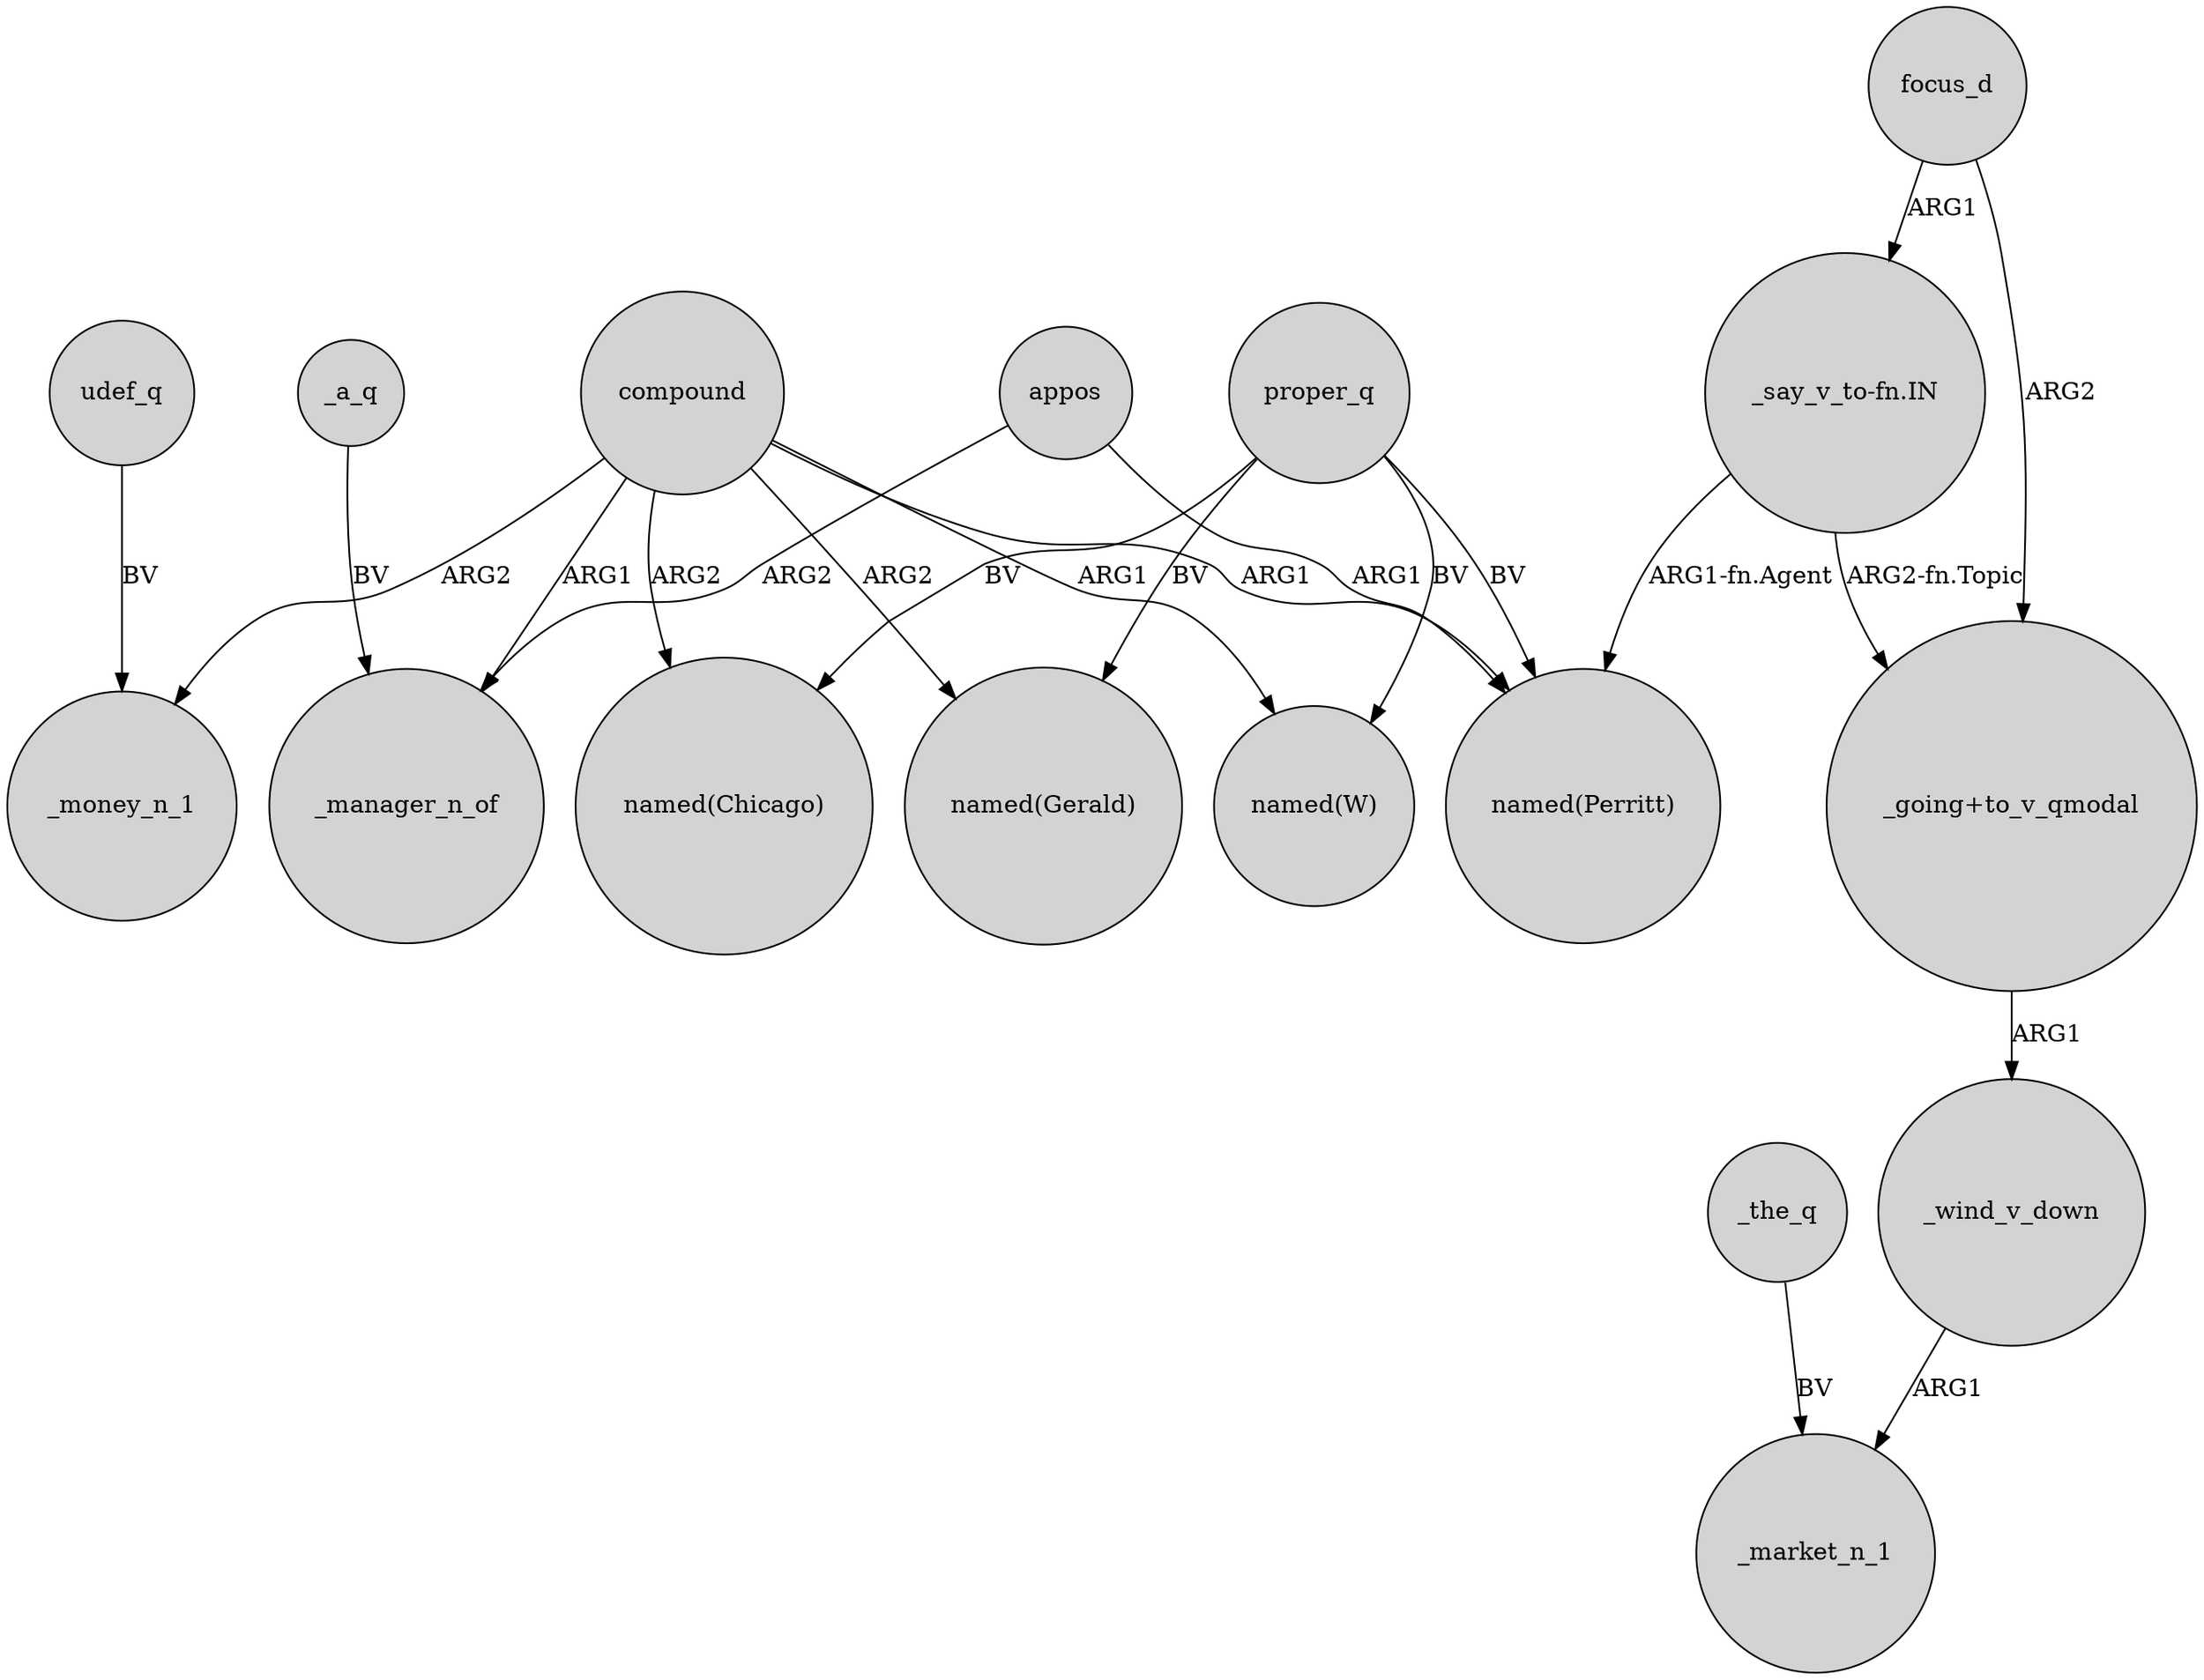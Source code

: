 digraph {
	node [shape=circle style=filled]
	_wind_v_down -> _market_n_1 [label=ARG1]
	udef_q -> _money_n_1 [label=BV]
	compound -> _manager_n_of [label=ARG1]
	"_say_v_to-fn.IN" -> "named(Perritt)" [label="ARG1-fn.Agent"]
	proper_q -> "named(W)" [label=BV]
	"_say_v_to-fn.IN" -> "_going+to_v_qmodal" [label="ARG2-fn.Topic"]
	proper_q -> "named(Gerald)" [label=BV]
	compound -> "named(Chicago)" [label=ARG2]
	proper_q -> "named(Perritt)" [label=BV]
	compound -> "named(Perritt)" [label=ARG1]
	compound -> "named(W)" [label=ARG1]
	compound -> _money_n_1 [label=ARG2]
	compound -> "named(Gerald)" [label=ARG2]
	"_going+to_v_qmodal" -> _wind_v_down [label=ARG1]
	_a_q -> _manager_n_of [label=BV]
	focus_d -> "_going+to_v_qmodal" [label=ARG2]
	_the_q -> _market_n_1 [label=BV]
	appos -> _manager_n_of [label=ARG2]
	proper_q -> "named(Chicago)" [label=BV]
	appos -> "named(Perritt)" [label=ARG1]
	focus_d -> "_say_v_to-fn.IN" [label=ARG1]
}
